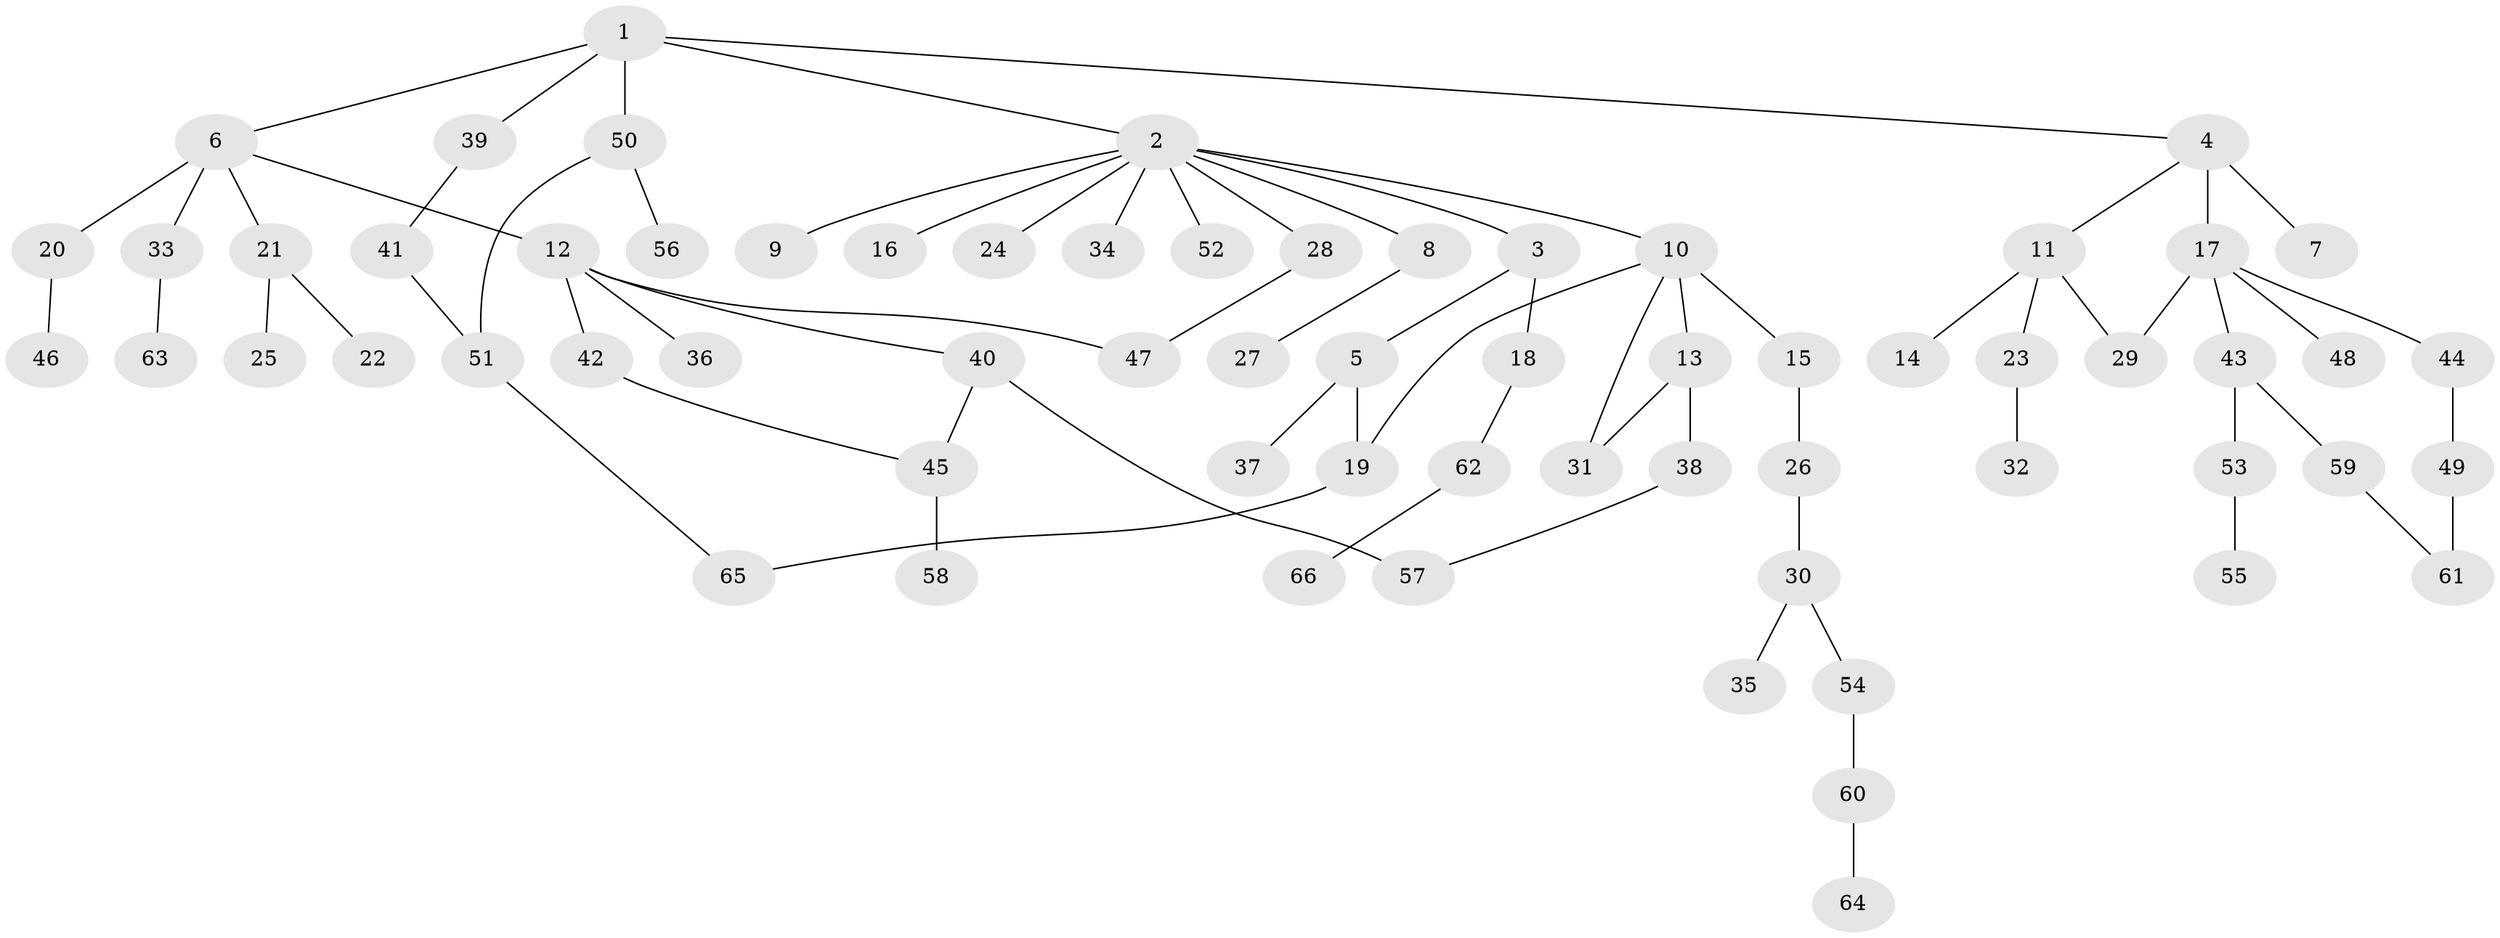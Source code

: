 // original degree distribution, {6: 0.015503875968992248, 10: 0.007751937984496124, 4: 0.08527131782945736, 5: 0.03875968992248062, 7: 0.007751937984496124, 2: 0.2713178294573643, 3: 0.13178294573643412, 1: 0.4418604651162791}
// Generated by graph-tools (version 1.1) at 2025/34/03/09/25 02:34:25]
// undirected, 66 vertices, 74 edges
graph export_dot {
graph [start="1"]
  node [color=gray90,style=filled];
  1;
  2;
  3;
  4;
  5;
  6;
  7;
  8;
  9;
  10;
  11;
  12;
  13;
  14;
  15;
  16;
  17;
  18;
  19;
  20;
  21;
  22;
  23;
  24;
  25;
  26;
  27;
  28;
  29;
  30;
  31;
  32;
  33;
  34;
  35;
  36;
  37;
  38;
  39;
  40;
  41;
  42;
  43;
  44;
  45;
  46;
  47;
  48;
  49;
  50;
  51;
  52;
  53;
  54;
  55;
  56;
  57;
  58;
  59;
  60;
  61;
  62;
  63;
  64;
  65;
  66;
  1 -- 2 [weight=1.0];
  1 -- 4 [weight=1.0];
  1 -- 6 [weight=1.0];
  1 -- 39 [weight=1.0];
  1 -- 50 [weight=1.0];
  2 -- 3 [weight=1.0];
  2 -- 8 [weight=1.0];
  2 -- 9 [weight=1.0];
  2 -- 10 [weight=1.0];
  2 -- 16 [weight=1.0];
  2 -- 24 [weight=1.0];
  2 -- 28 [weight=1.0];
  2 -- 34 [weight=1.0];
  2 -- 52 [weight=1.0];
  3 -- 5 [weight=1.0];
  3 -- 18 [weight=1.0];
  4 -- 7 [weight=1.0];
  4 -- 11 [weight=1.0];
  4 -- 17 [weight=2.0];
  5 -- 19 [weight=2.0];
  5 -- 37 [weight=1.0];
  6 -- 12 [weight=1.0];
  6 -- 20 [weight=2.0];
  6 -- 21 [weight=1.0];
  6 -- 33 [weight=1.0];
  8 -- 27 [weight=2.0];
  10 -- 13 [weight=2.0];
  10 -- 15 [weight=1.0];
  10 -- 19 [weight=1.0];
  10 -- 31 [weight=1.0];
  11 -- 14 [weight=1.0];
  11 -- 23 [weight=1.0];
  11 -- 29 [weight=1.0];
  12 -- 36 [weight=1.0];
  12 -- 40 [weight=1.0];
  12 -- 42 [weight=1.0];
  12 -- 47 [weight=1.0];
  13 -- 31 [weight=1.0];
  13 -- 38 [weight=1.0];
  15 -- 26 [weight=1.0];
  17 -- 29 [weight=1.0];
  17 -- 43 [weight=1.0];
  17 -- 44 [weight=1.0];
  17 -- 48 [weight=1.0];
  18 -- 62 [weight=1.0];
  19 -- 65 [weight=1.0];
  20 -- 46 [weight=1.0];
  21 -- 22 [weight=1.0];
  21 -- 25 [weight=1.0];
  23 -- 32 [weight=2.0];
  26 -- 30 [weight=1.0];
  28 -- 47 [weight=2.0];
  30 -- 35 [weight=1.0];
  30 -- 54 [weight=1.0];
  33 -- 63 [weight=1.0];
  38 -- 57 [weight=1.0];
  39 -- 41 [weight=1.0];
  40 -- 45 [weight=1.0];
  40 -- 57 [weight=2.0];
  41 -- 51 [weight=1.0];
  42 -- 45 [weight=1.0];
  43 -- 53 [weight=2.0];
  43 -- 59 [weight=1.0];
  44 -- 49 [weight=1.0];
  45 -- 58 [weight=2.0];
  49 -- 61 [weight=2.0];
  50 -- 51 [weight=1.0];
  50 -- 56 [weight=1.0];
  51 -- 65 [weight=1.0];
  53 -- 55 [weight=2.0];
  54 -- 60 [weight=1.0];
  59 -- 61 [weight=1.0];
  60 -- 64 [weight=1.0];
  62 -- 66 [weight=1.0];
}
